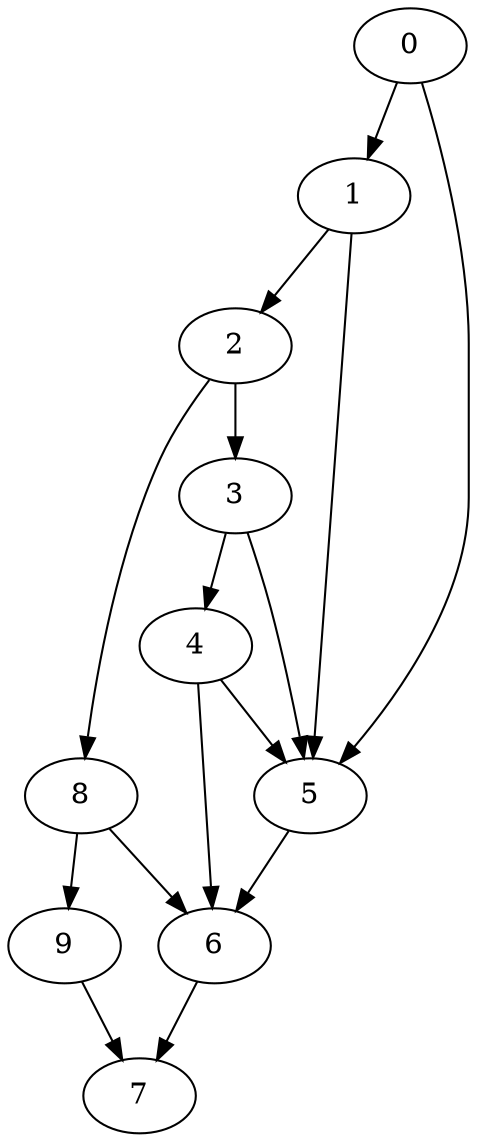 digraph {
	0
	1
	2
	3
	4
	5
	6
	7
	8
	9
	0 -> 1
	1 -> 2
	3 -> 4
	6 -> 7
	9 -> 7
	2 -> 8
	2 -> 3
	0 -> 5
	1 -> 5
	3 -> 5
	4 -> 5
	4 -> 6
	5 -> 6
	8 -> 6
	8 -> 9
}

